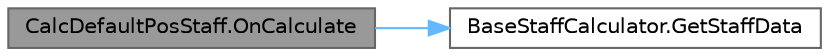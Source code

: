 digraph "CalcDefaultPosStaff.OnCalculate"
{
 // LATEX_PDF_SIZE
  bgcolor="transparent";
  edge [fontname=Helvetica,fontsize=10,labelfontname=Helvetica,labelfontsize=10];
  node [fontname=Helvetica,fontsize=10,shape=box,height=0.2,width=0.4];
  rankdir="LR";
  Node1 [id="Node000001",label="CalcDefaultPosStaff.OnCalculate",height=0.2,width=0.4,color="gray40", fillcolor="grey60", style="filled", fontcolor="black",tooltip=" "];
  Node1 -> Node2 [id="edge1_Node000001_Node000002",color="steelblue1",style="solid",tooltip=" "];
  Node2 [id="Node000002",label="BaseStaffCalculator.GetStaffData",height=0.2,width=0.4,color="grey40", fillcolor="white", style="filled",URL="$class_base_staff_calculator.html#acd7da2f1cff7dd5e64ca3b391104802d",tooltip="スタッフ情報が存在するかのチェック"];
}
